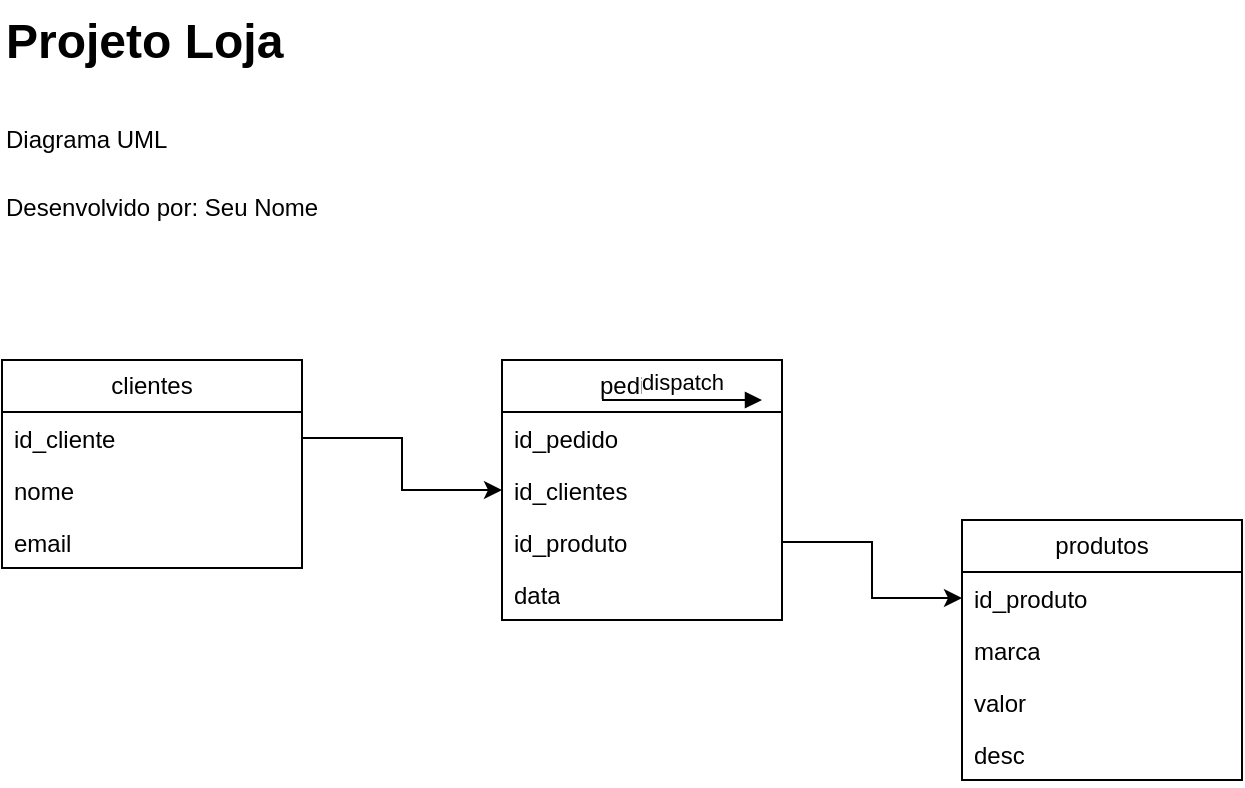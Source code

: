 <mxfile version="26.0.16">
  <diagram name="Página-1" id="1byKsQP2LyGiybQzfVvP">
    <mxGraphModel dx="880" dy="448" grid="1" gridSize="10" guides="1" tooltips="1" connect="1" arrows="1" fold="1" page="1" pageScale="1" pageWidth="827" pageHeight="1169" math="0" shadow="0">
      <root>
        <mxCell id="0" />
        <mxCell id="1" parent="0" />
        <mxCell id="GB6oWIZ_yCT7z5x7rE1n-1" value="clientes" style="swimlane;fontStyle=0;childLayout=stackLayout;horizontal=1;startSize=26;fillColor=none;horizontalStack=0;resizeParent=1;resizeParentMax=0;resizeLast=0;collapsible=1;marginBottom=0;whiteSpace=wrap;html=1;" vertex="1" parent="1">
          <mxGeometry x="70" y="190" width="150" height="104" as="geometry" />
        </mxCell>
        <mxCell id="GB6oWIZ_yCT7z5x7rE1n-2" value="id_cliente" style="text;strokeColor=none;fillColor=none;align=left;verticalAlign=top;spacingLeft=4;spacingRight=4;overflow=hidden;rotatable=0;points=[[0,0.5],[1,0.5]];portConstraint=eastwest;whiteSpace=wrap;html=1;" vertex="1" parent="GB6oWIZ_yCT7z5x7rE1n-1">
          <mxGeometry y="26" width="150" height="26" as="geometry" />
        </mxCell>
        <mxCell id="GB6oWIZ_yCT7z5x7rE1n-3" value="nome" style="text;strokeColor=none;fillColor=none;align=left;verticalAlign=top;spacingLeft=4;spacingRight=4;overflow=hidden;rotatable=0;points=[[0,0.5],[1,0.5]];portConstraint=eastwest;whiteSpace=wrap;html=1;" vertex="1" parent="GB6oWIZ_yCT7z5x7rE1n-1">
          <mxGeometry y="52" width="150" height="26" as="geometry" />
        </mxCell>
        <mxCell id="GB6oWIZ_yCT7z5x7rE1n-4" value="email" style="text;strokeColor=none;fillColor=none;align=left;verticalAlign=top;spacingLeft=4;spacingRight=4;overflow=hidden;rotatable=0;points=[[0,0.5],[1,0.5]];portConstraint=eastwest;whiteSpace=wrap;html=1;" vertex="1" parent="GB6oWIZ_yCT7z5x7rE1n-1">
          <mxGeometry y="78" width="150" height="26" as="geometry" />
        </mxCell>
        <mxCell id="GB6oWIZ_yCT7z5x7rE1n-5" value="pedidos" style="swimlane;fontStyle=0;childLayout=stackLayout;horizontal=1;startSize=26;fillColor=none;horizontalStack=0;resizeParent=1;resizeParentMax=0;resizeLast=0;collapsible=1;marginBottom=0;whiteSpace=wrap;html=1;" vertex="1" parent="1">
          <mxGeometry x="320" y="190" width="140" height="130" as="geometry" />
        </mxCell>
        <mxCell id="GB6oWIZ_yCT7z5x7rE1n-6" value="id_pedido" style="text;strokeColor=none;fillColor=none;align=left;verticalAlign=top;spacingLeft=4;spacingRight=4;overflow=hidden;rotatable=0;points=[[0,0.5],[1,0.5]];portConstraint=eastwest;whiteSpace=wrap;html=1;" vertex="1" parent="GB6oWIZ_yCT7z5x7rE1n-5">
          <mxGeometry y="26" width="140" height="26" as="geometry" />
        </mxCell>
        <mxCell id="GB6oWIZ_yCT7z5x7rE1n-7" value="id_clientes" style="text;strokeColor=none;fillColor=none;align=left;verticalAlign=top;spacingLeft=4;spacingRight=4;overflow=hidden;rotatable=0;points=[[0,0.5],[1,0.5]];portConstraint=eastwest;whiteSpace=wrap;html=1;" vertex="1" parent="GB6oWIZ_yCT7z5x7rE1n-5">
          <mxGeometry y="52" width="140" height="26" as="geometry" />
        </mxCell>
        <mxCell id="GB6oWIZ_yCT7z5x7rE1n-8" value="id_produto" style="text;strokeColor=none;fillColor=none;align=left;verticalAlign=top;spacingLeft=4;spacingRight=4;overflow=hidden;rotatable=0;points=[[0,0.5],[1,0.5]];portConstraint=eastwest;whiteSpace=wrap;html=1;" vertex="1" parent="GB6oWIZ_yCT7z5x7rE1n-5">
          <mxGeometry y="78" width="140" height="26" as="geometry" />
        </mxCell>
        <mxCell id="GB6oWIZ_yCT7z5x7rE1n-14" value="data" style="text;strokeColor=none;fillColor=none;align=left;verticalAlign=top;spacingLeft=4;spacingRight=4;overflow=hidden;rotatable=0;points=[[0,0.5],[1,0.5]];portConstraint=eastwest;whiteSpace=wrap;html=1;" vertex="1" parent="GB6oWIZ_yCT7z5x7rE1n-5">
          <mxGeometry y="104" width="140" height="26" as="geometry" />
        </mxCell>
        <mxCell id="GB6oWIZ_yCT7z5x7rE1n-9" value="produtos" style="swimlane;fontStyle=0;childLayout=stackLayout;horizontal=1;startSize=26;fillColor=none;horizontalStack=0;resizeParent=1;resizeParentMax=0;resizeLast=0;collapsible=1;marginBottom=0;whiteSpace=wrap;html=1;" vertex="1" parent="1">
          <mxGeometry x="550" y="270" width="140" height="130" as="geometry" />
        </mxCell>
        <mxCell id="GB6oWIZ_yCT7z5x7rE1n-10" value="id_produto" style="text;strokeColor=none;fillColor=none;align=left;verticalAlign=top;spacingLeft=4;spacingRight=4;overflow=hidden;rotatable=0;points=[[0,0.5],[1,0.5]];portConstraint=eastwest;whiteSpace=wrap;html=1;" vertex="1" parent="GB6oWIZ_yCT7z5x7rE1n-9">
          <mxGeometry y="26" width="140" height="26" as="geometry" />
        </mxCell>
        <mxCell id="GB6oWIZ_yCT7z5x7rE1n-11" value="marca" style="text;strokeColor=none;fillColor=none;align=left;verticalAlign=top;spacingLeft=4;spacingRight=4;overflow=hidden;rotatable=0;points=[[0,0.5],[1,0.5]];portConstraint=eastwest;whiteSpace=wrap;html=1;" vertex="1" parent="GB6oWIZ_yCT7z5x7rE1n-9">
          <mxGeometry y="52" width="140" height="26" as="geometry" />
        </mxCell>
        <mxCell id="GB6oWIZ_yCT7z5x7rE1n-12" value="valor" style="text;strokeColor=none;fillColor=none;align=left;verticalAlign=top;spacingLeft=4;spacingRight=4;overflow=hidden;rotatable=0;points=[[0,0.5],[1,0.5]];portConstraint=eastwest;whiteSpace=wrap;html=1;" vertex="1" parent="GB6oWIZ_yCT7z5x7rE1n-9">
          <mxGeometry y="78" width="140" height="26" as="geometry" />
        </mxCell>
        <mxCell id="GB6oWIZ_yCT7z5x7rE1n-15" value="desc" style="text;strokeColor=none;fillColor=none;align=left;verticalAlign=top;spacingLeft=4;spacingRight=4;overflow=hidden;rotatable=0;points=[[0,0.5],[1,0.5]];portConstraint=eastwest;whiteSpace=wrap;html=1;" vertex="1" parent="GB6oWIZ_yCT7z5x7rE1n-9">
          <mxGeometry y="104" width="140" height="26" as="geometry" />
        </mxCell>
        <mxCell id="GB6oWIZ_yCT7z5x7rE1n-18" value="dispatch" style="html=1;verticalAlign=bottom;endArrow=block;curved=0;rounded=0;" edge="1" parent="1">
          <mxGeometry width="80" relative="1" as="geometry">
            <mxPoint x="370" y="210" as="sourcePoint" />
            <mxPoint x="450" y="210" as="targetPoint" />
          </mxGeometry>
        </mxCell>
        <mxCell id="GB6oWIZ_yCT7z5x7rE1n-19" style="edgeStyle=orthogonalEdgeStyle;rounded=0;orthogonalLoop=1;jettySize=auto;html=1;exitX=1;exitY=0.5;exitDx=0;exitDy=0;entryX=0;entryY=0.5;entryDx=0;entryDy=0;" edge="1" parent="1" source="GB6oWIZ_yCT7z5x7rE1n-8" target="GB6oWIZ_yCT7z5x7rE1n-10">
          <mxGeometry relative="1" as="geometry" />
        </mxCell>
        <mxCell id="GB6oWIZ_yCT7z5x7rE1n-21" style="edgeStyle=orthogonalEdgeStyle;rounded=0;orthogonalLoop=1;jettySize=auto;html=1;exitX=1;exitY=0.5;exitDx=0;exitDy=0;entryX=0;entryY=0.5;entryDx=0;entryDy=0;" edge="1" parent="1" source="GB6oWIZ_yCT7z5x7rE1n-2" target="GB6oWIZ_yCT7z5x7rE1n-7">
          <mxGeometry relative="1" as="geometry" />
        </mxCell>
        <mxCell id="GB6oWIZ_yCT7z5x7rE1n-22" value="&lt;h1 style=&quot;margin-top: 0px;&quot;&gt;&lt;span style=&quot;background-color: transparent; color: light-dark(rgb(0, 0, 0), rgb(255, 255, 255));&quot;&gt;Projeto Loja&lt;/span&gt;&lt;/h1&gt;&lt;h1 style=&quot;margin-top: 0px;&quot;&gt;&lt;span style=&quot;font-size: 12px; font-weight: 400;&quot;&gt;Diagrama UML&lt;/span&gt;&lt;/h1&gt;&lt;div&gt;&lt;span style=&quot;font-size: 12px; font-weight: 400;&quot;&gt;Desenvolvido por: Seu Nome&lt;/span&gt;&lt;/div&gt;" style="text;html=1;whiteSpace=wrap;overflow=hidden;rounded=0;" vertex="1" parent="1">
          <mxGeometry x="70" y="10" width="370" height="120" as="geometry" />
        </mxCell>
      </root>
    </mxGraphModel>
  </diagram>
</mxfile>
